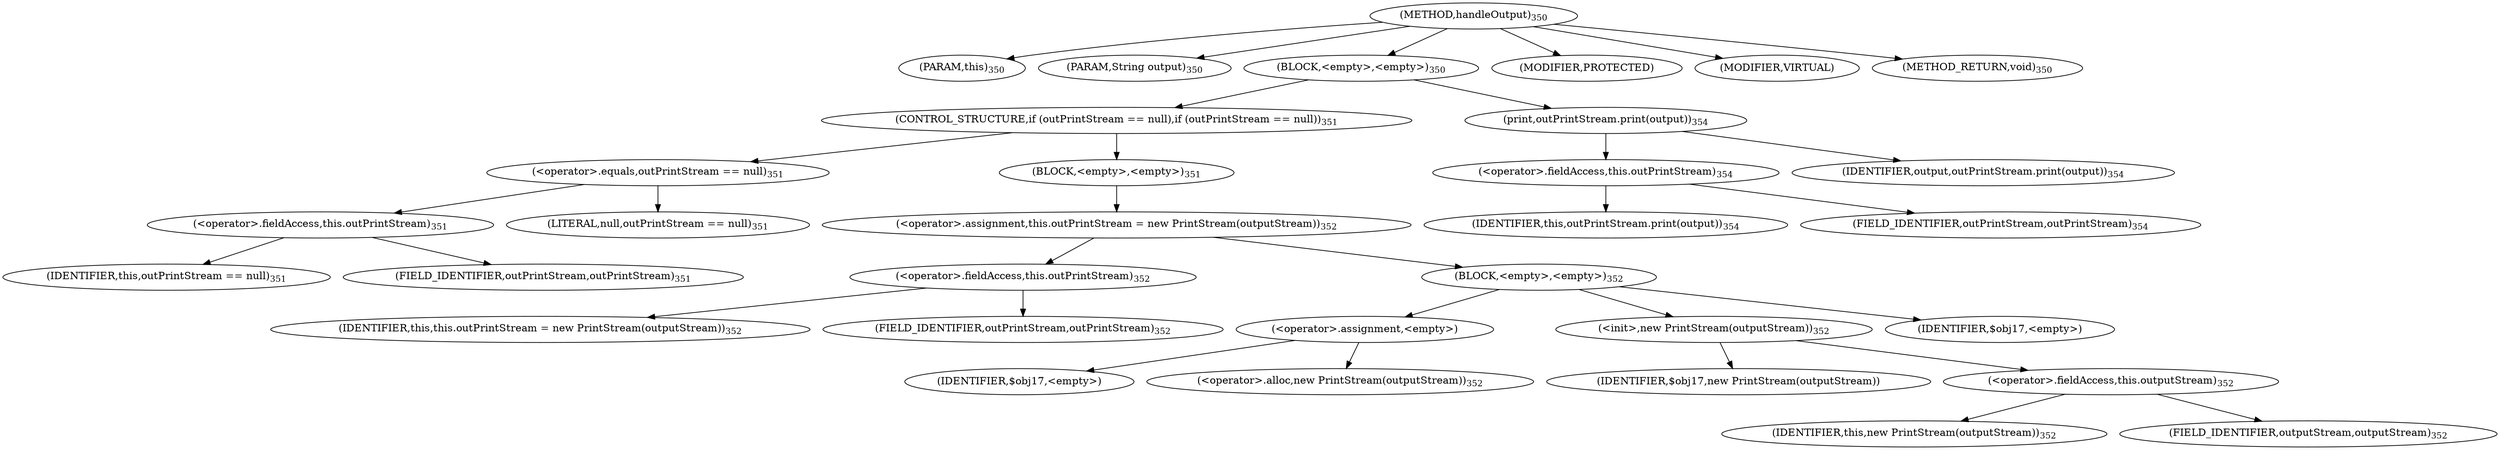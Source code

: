 digraph "handleOutput" {  
"695" [label = <(METHOD,handleOutput)<SUB>350</SUB>> ]
"696" [label = <(PARAM,this)<SUB>350</SUB>> ]
"697" [label = <(PARAM,String output)<SUB>350</SUB>> ]
"698" [label = <(BLOCK,&lt;empty&gt;,&lt;empty&gt;)<SUB>350</SUB>> ]
"699" [label = <(CONTROL_STRUCTURE,if (outPrintStream == null),if (outPrintStream == null))<SUB>351</SUB>> ]
"700" [label = <(&lt;operator&gt;.equals,outPrintStream == null)<SUB>351</SUB>> ]
"701" [label = <(&lt;operator&gt;.fieldAccess,this.outPrintStream)<SUB>351</SUB>> ]
"702" [label = <(IDENTIFIER,this,outPrintStream == null)<SUB>351</SUB>> ]
"703" [label = <(FIELD_IDENTIFIER,outPrintStream,outPrintStream)<SUB>351</SUB>> ]
"704" [label = <(LITERAL,null,outPrintStream == null)<SUB>351</SUB>> ]
"705" [label = <(BLOCK,&lt;empty&gt;,&lt;empty&gt;)<SUB>351</SUB>> ]
"706" [label = <(&lt;operator&gt;.assignment,this.outPrintStream = new PrintStream(outputStream))<SUB>352</SUB>> ]
"707" [label = <(&lt;operator&gt;.fieldAccess,this.outPrintStream)<SUB>352</SUB>> ]
"708" [label = <(IDENTIFIER,this,this.outPrintStream = new PrintStream(outputStream))<SUB>352</SUB>> ]
"709" [label = <(FIELD_IDENTIFIER,outPrintStream,outPrintStream)<SUB>352</SUB>> ]
"710" [label = <(BLOCK,&lt;empty&gt;,&lt;empty&gt;)<SUB>352</SUB>> ]
"711" [label = <(&lt;operator&gt;.assignment,&lt;empty&gt;)> ]
"712" [label = <(IDENTIFIER,$obj17,&lt;empty&gt;)> ]
"713" [label = <(&lt;operator&gt;.alloc,new PrintStream(outputStream))<SUB>352</SUB>> ]
"714" [label = <(&lt;init&gt;,new PrintStream(outputStream))<SUB>352</SUB>> ]
"715" [label = <(IDENTIFIER,$obj17,new PrintStream(outputStream))> ]
"716" [label = <(&lt;operator&gt;.fieldAccess,this.outputStream)<SUB>352</SUB>> ]
"717" [label = <(IDENTIFIER,this,new PrintStream(outputStream))<SUB>352</SUB>> ]
"718" [label = <(FIELD_IDENTIFIER,outputStream,outputStream)<SUB>352</SUB>> ]
"719" [label = <(IDENTIFIER,$obj17,&lt;empty&gt;)> ]
"720" [label = <(print,outPrintStream.print(output))<SUB>354</SUB>> ]
"721" [label = <(&lt;operator&gt;.fieldAccess,this.outPrintStream)<SUB>354</SUB>> ]
"722" [label = <(IDENTIFIER,this,outPrintStream.print(output))<SUB>354</SUB>> ]
"723" [label = <(FIELD_IDENTIFIER,outPrintStream,outPrintStream)<SUB>354</SUB>> ]
"724" [label = <(IDENTIFIER,output,outPrintStream.print(output))<SUB>354</SUB>> ]
"725" [label = <(MODIFIER,PROTECTED)> ]
"726" [label = <(MODIFIER,VIRTUAL)> ]
"727" [label = <(METHOD_RETURN,void)<SUB>350</SUB>> ]
  "695" -> "696" 
  "695" -> "697" 
  "695" -> "698" 
  "695" -> "725" 
  "695" -> "726" 
  "695" -> "727" 
  "698" -> "699" 
  "698" -> "720" 
  "699" -> "700" 
  "699" -> "705" 
  "700" -> "701" 
  "700" -> "704" 
  "701" -> "702" 
  "701" -> "703" 
  "705" -> "706" 
  "706" -> "707" 
  "706" -> "710" 
  "707" -> "708" 
  "707" -> "709" 
  "710" -> "711" 
  "710" -> "714" 
  "710" -> "719" 
  "711" -> "712" 
  "711" -> "713" 
  "714" -> "715" 
  "714" -> "716" 
  "716" -> "717" 
  "716" -> "718" 
  "720" -> "721" 
  "720" -> "724" 
  "721" -> "722" 
  "721" -> "723" 
}
